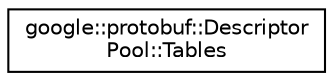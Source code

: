 digraph "类继承关系图"
{
 // LATEX_PDF_SIZE
  edge [fontname="Helvetica",fontsize="10",labelfontname="Helvetica",labelfontsize="10"];
  node [fontname="Helvetica",fontsize="10",shape=record];
  rankdir="LR";
  Node0 [label="google::protobuf::Descriptor\lPool::Tables",height=0.2,width=0.4,color="black", fillcolor="white", style="filled",URL="$classgoogle_1_1protobuf_1_1DescriptorPool_1_1Tables.html",tooltip=" "];
}
